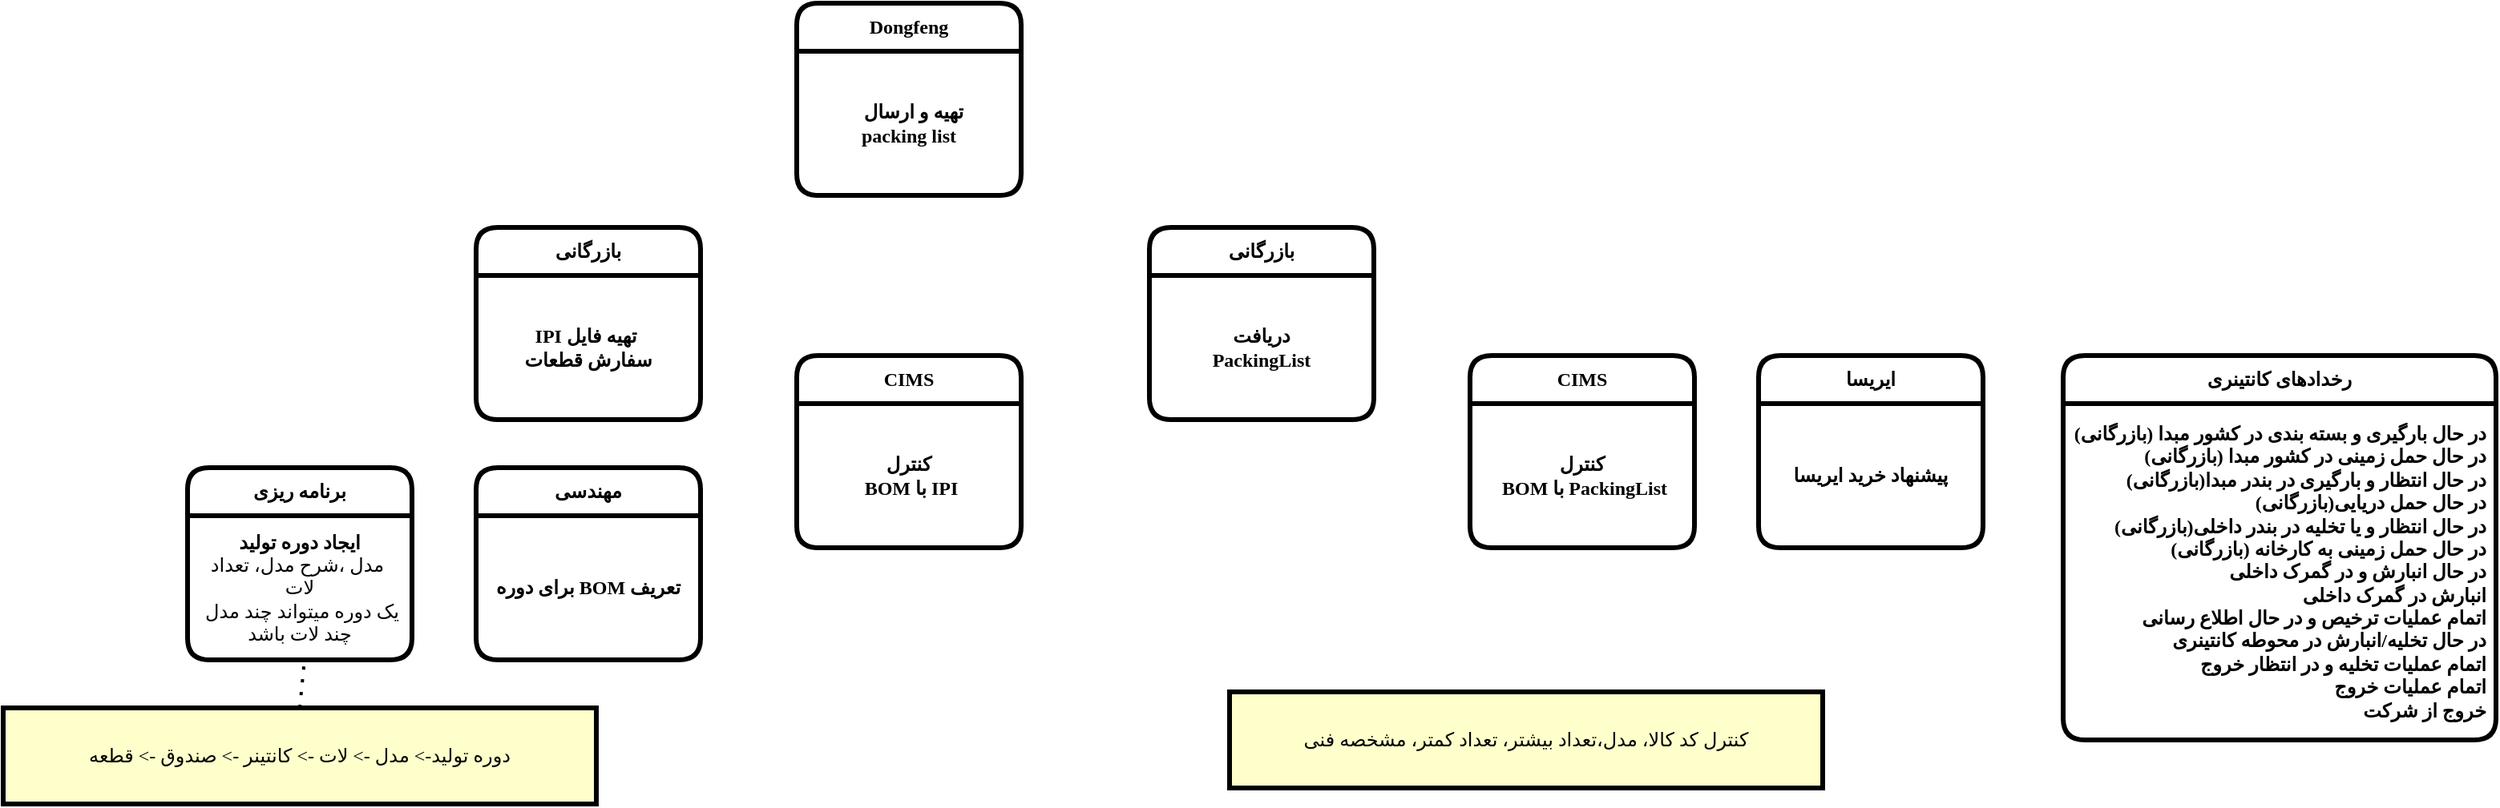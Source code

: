 <mxfile version="24.7.8">
  <diagram name="Page-1" id="c7558073-3199-34d8-9f00-42111426c3f3">
    <mxGraphModel dx="1940" dy="572" grid="1" gridSize="10" guides="1" tooltips="1" connect="1" arrows="1" fold="1" page="1" pageScale="1" pageWidth="826" pageHeight="1169" background="none" math="0" shadow="0">
      <root>
        <mxCell id="0" />
        <mxCell id="1" parent="0" />
        <mxCell id="4" value="‏دوره تولید-&gt; مدل -&gt; لات -&gt; کانتینر -&gt; صندوق -&gt; قطعه" style="whiteSpace=wrap;align=center;verticalAlign=middle;fontStyle=0;strokeWidth=3;fillColor=#FFFFCC;fontFamily=Vazirmatn;fontSource=https%3A%2F%2Ffonts.googleapis.com%2Fcss%3Ffamily%3DVazirmatn;" parent="1" vertex="1">
          <mxGeometry x="-135" y="480" width="370" height="60" as="geometry" />
        </mxCell>
        <mxCell id="ImeqDuy5QfRWBbxiFpZr-104" value="&lt;span style=&quot;font-weight: 700;&quot;&gt;برنامه ریزی&lt;/span&gt;" style="swimlane;fontStyle=0;childLayout=stackLayout;horizontal=1;startSize=30;horizontalStack=0;resizeParent=1;resizeParentMax=0;resizeLast=0;collapsible=1;marginBottom=0;whiteSpace=wrap;html=1;strokeWidth=3;rounded=1;fontFamily=Vazirmatn;fontSource=https%3A%2F%2Ffonts.googleapis.com%2Fcss%3Ffamily%3DVazirmatn;" vertex="1" parent="1">
          <mxGeometry x="-20" y="330" width="140" height="120" as="geometry" />
        </mxCell>
        <mxCell id="ImeqDuy5QfRWBbxiFpZr-105" value="&lt;b&gt;ایجاد دوره تولید&lt;/b&gt;&lt;div&gt;مدل ،شرح مدل، تعداد&amp;nbsp;&lt;/div&gt;&lt;div&gt;&lt;span style=&quot;background-color: initial;&quot;&gt;لات&lt;/span&gt;&lt;br&gt;&lt;/div&gt;&lt;div&gt;&lt;span style=&quot;background-color: initial;&quot;&gt;یک دوره میتواند چند مدل&amp;nbsp; چند لات باشد&lt;/span&gt;&lt;/div&gt;" style="text;strokeColor=none;fillColor=none;align=center;verticalAlign=middle;spacingLeft=4;spacingRight=4;overflow=hidden;points=[[0,0.5],[1,0.5]];portConstraint=eastwest;rotatable=0;whiteSpace=wrap;html=1;strokeWidth=3;rounded=1;fontFamily=Vazirmatn;fontSource=https%3A%2F%2Ffonts.googleapis.com%2Fcss%3Ffamily%3DVazirmatn;" vertex="1" parent="ImeqDuy5QfRWBbxiFpZr-104">
          <mxGeometry y="30" width="140" height="90" as="geometry" />
        </mxCell>
        <mxCell id="ImeqDuy5QfRWBbxiFpZr-108" value="" style="endArrow=none;dashed=1;html=1;dashPattern=1 3;strokeWidth=2;rounded=0;exitX=0.5;exitY=0;exitDx=0;exitDy=0;entryX=0.521;entryY=1;entryDx=0;entryDy=0;entryPerimeter=0;" edge="1" parent="1" source="4" target="ImeqDuy5QfRWBbxiFpZr-105">
          <mxGeometry width="50" height="50" relative="1" as="geometry">
            <mxPoint x="390" y="320" as="sourcePoint" />
            <mxPoint x="440" y="270" as="targetPoint" />
          </mxGeometry>
        </mxCell>
        <mxCell id="ImeqDuy5QfRWBbxiFpZr-109" value="&lt;span style=&quot;font-weight: 700;&quot;&gt;مهندسی&lt;/span&gt;" style="swimlane;fontStyle=0;childLayout=stackLayout;horizontal=1;startSize=30;horizontalStack=0;resizeParent=1;resizeParentMax=0;resizeLast=0;collapsible=1;marginBottom=0;whiteSpace=wrap;html=1;strokeWidth=3;rounded=1;fontFamily=Vazirmatn;fontSource=https%3A%2F%2Ffonts.googleapis.com%2Fcss%3Ffamily%3DVazirmatn;" vertex="1" parent="1">
          <mxGeometry x="160" y="330" width="140" height="120" as="geometry" />
        </mxCell>
        <mxCell id="ImeqDuy5QfRWBbxiFpZr-110" value="&lt;b&gt;‮‏‏تعریف MOB برای دوره&lt;/b&gt;" style="text;strokeColor=none;fillColor=none;align=center;verticalAlign=middle;spacingLeft=4;spacingRight=4;overflow=hidden;points=[[0,0.5],[1,0.5]];portConstraint=eastwest;rotatable=0;whiteSpace=wrap;html=1;strokeWidth=3;rounded=1;fontFamily=Vazirmatn;fontSource=https%3A%2F%2Ffonts.googleapis.com%2Fcss%3Ffamily%3DVazirmatn;" vertex="1" parent="ImeqDuy5QfRWBbxiFpZr-109">
          <mxGeometry y="30" width="140" height="90" as="geometry" />
        </mxCell>
        <mxCell id="ImeqDuy5QfRWBbxiFpZr-111" value="&lt;span style=&quot;font-weight: 700;&quot;&gt;بازرگانی&lt;/span&gt;" style="swimlane;fontStyle=0;childLayout=stackLayout;horizontal=1;startSize=30;horizontalStack=0;resizeParent=1;resizeParentMax=0;resizeLast=0;collapsible=1;marginBottom=0;whiteSpace=wrap;html=1;strokeWidth=3;rounded=1;fontFamily=Vazirmatn;fontSource=https%3A%2F%2Ffonts.googleapis.com%2Fcss%3Ffamily%3DVazirmatn;" vertex="1" parent="1">
          <mxGeometry x="160" y="180" width="140" height="120" as="geometry" />
        </mxCell>
        <mxCell id="ImeqDuy5QfRWBbxiFpZr-112" value="&lt;b&gt;‮&amp;nbsp; تهیه فایل IPI&amp;nbsp;&lt;/b&gt;&lt;div&gt;&lt;b&gt;سفارش قطعات&lt;/b&gt;&lt;/div&gt;" style="text;strokeColor=none;fillColor=none;align=center;verticalAlign=middle;spacingLeft=4;spacingRight=4;overflow=hidden;points=[[0,0.5],[1,0.5]];portConstraint=eastwest;rotatable=0;whiteSpace=wrap;html=1;strokeWidth=3;rounded=1;fontFamily=Vazirmatn;fontSource=https%3A%2F%2Ffonts.googleapis.com%2Fcss%3Ffamily%3DVazirmatn;" vertex="1" parent="ImeqDuy5QfRWBbxiFpZr-111">
          <mxGeometry y="30" width="140" height="90" as="geometry" />
        </mxCell>
        <mxCell id="ImeqDuy5QfRWBbxiFpZr-113" value="&lt;b&gt;CIMS&lt;/b&gt;" style="swimlane;fontStyle=0;childLayout=stackLayout;horizontal=1;startSize=30;horizontalStack=0;resizeParent=1;resizeParentMax=0;resizeLast=0;collapsible=1;marginBottom=0;whiteSpace=wrap;html=1;strokeWidth=3;rounded=1;fontFamily=Vazirmatn;fontSource=https%3A%2F%2Ffonts.googleapis.com%2Fcss%3Ffamily%3DVazirmatn;" vertex="1" parent="1">
          <mxGeometry x="360" y="260" width="140" height="120" as="geometry" />
        </mxCell>
        <mxCell id="ImeqDuy5QfRWBbxiFpZr-114" value="&lt;b&gt;کنترل&lt;/b&gt;&lt;div&gt;&lt;b&gt;&amp;nbsp;BOM با IPI&lt;/b&gt;&lt;/div&gt;" style="text;strokeColor=none;fillColor=none;align=center;verticalAlign=middle;spacingLeft=4;spacingRight=4;overflow=hidden;points=[[0,0.5],[1,0.5]];portConstraint=eastwest;rotatable=0;whiteSpace=wrap;html=1;strokeWidth=3;rounded=1;fontFamily=Vazirmatn;fontSource=https%3A%2F%2Ffonts.googleapis.com%2Fcss%3Ffamily%3DVazirmatn;" vertex="1" parent="ImeqDuy5QfRWBbxiFpZr-113">
          <mxGeometry y="30" width="140" height="90" as="geometry" />
        </mxCell>
        <mxCell id="ImeqDuy5QfRWBbxiFpZr-118" value="&lt;b&gt;Dongfeng&lt;/b&gt;" style="swimlane;fontStyle=0;childLayout=stackLayout;horizontal=1;startSize=30;horizontalStack=0;resizeParent=1;resizeParentMax=0;resizeLast=0;collapsible=1;marginBottom=0;whiteSpace=wrap;html=1;strokeWidth=3;rounded=1;fontFamily=Vazirmatn;fontSource=https%3A%2F%2Ffonts.googleapis.com%2Fcss%3Ffamily%3DVazirmatn;" vertex="1" parent="1">
          <mxGeometry x="360" y="40" width="140" height="120" as="geometry" />
        </mxCell>
        <mxCell id="ImeqDuy5QfRWBbxiFpZr-119" value="&lt;b&gt;&amp;nbsp; تهیه و ارسال&lt;/b&gt;&lt;div&gt;&lt;b&gt;packing list&lt;/b&gt;&lt;/div&gt;" style="text;strokeColor=none;fillColor=none;align=center;verticalAlign=middle;spacingLeft=4;spacingRight=4;overflow=hidden;points=[[0,0.5],[1,0.5]];portConstraint=eastwest;rotatable=0;whiteSpace=wrap;html=1;strokeWidth=3;rounded=1;fontFamily=Vazirmatn;fontSource=https%3A%2F%2Ffonts.googleapis.com%2Fcss%3Ffamily%3DVazirmatn;" vertex="1" parent="ImeqDuy5QfRWBbxiFpZr-118">
          <mxGeometry y="30" width="140" height="90" as="geometry" />
        </mxCell>
        <mxCell id="ImeqDuy5QfRWBbxiFpZr-120" value="&lt;b&gt;بازرگانی&lt;/b&gt;" style="swimlane;fontStyle=0;childLayout=stackLayout;horizontal=1;startSize=30;horizontalStack=0;resizeParent=1;resizeParentMax=0;resizeLast=0;collapsible=1;marginBottom=0;whiteSpace=wrap;html=1;strokeWidth=3;rounded=1;fontFamily=Vazirmatn;fontSource=https%3A%2F%2Ffonts.googleapis.com%2Fcss%3Ffamily%3DVazirmatn;" vertex="1" parent="1">
          <mxGeometry x="580" y="180" width="140" height="120" as="geometry" />
        </mxCell>
        <mxCell id="ImeqDuy5QfRWBbxiFpZr-121" value="&lt;b&gt;دریافت&lt;/b&gt;&lt;div&gt;&lt;b&gt;PackingList&lt;/b&gt;&lt;/div&gt;" style="text;strokeColor=none;fillColor=none;align=center;verticalAlign=middle;spacingLeft=4;spacingRight=4;overflow=hidden;points=[[0,0.5],[1,0.5]];portConstraint=eastwest;rotatable=0;whiteSpace=wrap;html=1;strokeWidth=3;rounded=1;fontFamily=Vazirmatn;fontSource=https%3A%2F%2Ffonts.googleapis.com%2Fcss%3Ffamily%3DVazirmatn;" vertex="1" parent="ImeqDuy5QfRWBbxiFpZr-120">
          <mxGeometry y="30" width="140" height="90" as="geometry" />
        </mxCell>
        <mxCell id="ImeqDuy5QfRWBbxiFpZr-122" value="&lt;b&gt;CIMS&lt;/b&gt;" style="swimlane;fontStyle=0;childLayout=stackLayout;horizontal=1;startSize=30;horizontalStack=0;resizeParent=1;resizeParentMax=0;resizeLast=0;collapsible=1;marginBottom=0;whiteSpace=wrap;html=1;strokeWidth=3;rounded=1;fontFamily=Vazirmatn;fontSource=https%3A%2F%2Ffonts.googleapis.com%2Fcss%3Ffamily%3DVazirmatn;" vertex="1" parent="1">
          <mxGeometry x="780" y="260" width="140" height="120" as="geometry" />
        </mxCell>
        <mxCell id="ImeqDuy5QfRWBbxiFpZr-123" value="&lt;b&gt;کنترل&lt;/b&gt;&lt;div&gt;&lt;b&gt;&amp;nbsp;BOM با PackingList&lt;/b&gt;&lt;/div&gt;" style="text;strokeColor=none;fillColor=none;align=center;verticalAlign=middle;spacingLeft=4;spacingRight=4;overflow=hidden;points=[[0,0.5],[1,0.5]];portConstraint=eastwest;rotatable=0;whiteSpace=wrap;html=1;strokeWidth=3;rounded=1;fontFamily=Vazirmatn;fontSource=https%3A%2F%2Ffonts.googleapis.com%2Fcss%3Ffamily%3DVazirmatn;" vertex="1" parent="ImeqDuy5QfRWBbxiFpZr-122">
          <mxGeometry y="30" width="140" height="90" as="geometry" />
        </mxCell>
        <mxCell id="ImeqDuy5QfRWBbxiFpZr-124" value="کنترل کد کالا، مدل،تعداد بیشتر، تعداد کمتر، مشخصه فنی" style="whiteSpace=wrap;align=center;verticalAlign=middle;fontStyle=0;strokeWidth=3;fillColor=#FFFFCC;fontFamily=Vazirmatn;fontSource=https%3A%2F%2Ffonts.googleapis.com%2Fcss%3Ffamily%3DVazirmatn;" vertex="1" parent="1">
          <mxGeometry x="630" y="470" width="370" height="60" as="geometry" />
        </mxCell>
        <mxCell id="ImeqDuy5QfRWBbxiFpZr-125" value="&lt;b&gt;ایریسا&lt;/b&gt;" style="swimlane;fontStyle=0;childLayout=stackLayout;horizontal=1;startSize=30;horizontalStack=0;resizeParent=1;resizeParentMax=0;resizeLast=0;collapsible=1;marginBottom=0;whiteSpace=wrap;html=1;strokeWidth=3;rounded=1;fontFamily=Vazirmatn;fontSource=https%3A%2F%2Ffonts.googleapis.com%2Fcss%3Ffamily%3DVazirmatn;" vertex="1" parent="1">
          <mxGeometry x="960" y="260" width="140" height="120" as="geometry" />
        </mxCell>
        <mxCell id="ImeqDuy5QfRWBbxiFpZr-126" value="&lt;b&gt;پیشنهاد خرید ایریسا&lt;/b&gt;" style="text;strokeColor=none;fillColor=none;align=center;verticalAlign=middle;spacingLeft=4;spacingRight=4;overflow=hidden;points=[[0,0.5],[1,0.5]];portConstraint=eastwest;rotatable=0;whiteSpace=wrap;html=1;strokeWidth=3;rounded=1;fontFamily=Vazirmatn;fontSource=https%3A%2F%2Ffonts.googleapis.com%2Fcss%3Ffamily%3DVazirmatn;" vertex="1" parent="ImeqDuy5QfRWBbxiFpZr-125">
          <mxGeometry y="30" width="140" height="90" as="geometry" />
        </mxCell>
        <mxCell id="ImeqDuy5QfRWBbxiFpZr-127" value="&lt;b&gt;رخدادهای کانتینری&lt;/b&gt;" style="swimlane;fontStyle=0;childLayout=stackLayout;horizontal=1;startSize=30;horizontalStack=0;resizeParent=1;resizeParentMax=0;resizeLast=0;collapsible=1;marginBottom=0;whiteSpace=wrap;html=1;strokeWidth=3;rounded=1;fontFamily=Vazirmatn;fontSource=https%3A%2F%2Ffonts.googleapis.com%2Fcss%3Ffamily%3DVazirmatn;" vertex="1" parent="1">
          <mxGeometry x="1150" y="260" width="270" height="240" as="geometry" />
        </mxCell>
        <mxCell id="ImeqDuy5QfRWBbxiFpZr-128" value="&lt;b&gt;در حال بارگیری و بسته بندی در کشور مبدا (بازرگانی)&lt;/b&gt;&lt;div&gt;&lt;b&gt;در حال حمل زمینی در کشور مبدا (بازرگانی)&lt;/b&gt;&lt;/div&gt;&lt;div&gt;&lt;b&gt;در حال انتظار و بارگیری در بندر مبدا(بازرگانی)&lt;/b&gt;&lt;/div&gt;&lt;div&gt;&lt;b&gt;در حال حمل دریایی(بازرگانی)&lt;/b&gt;&lt;/div&gt;&lt;div&gt;&lt;b&gt;در حال انتظار و یا تخلیه در بندر داخلی(بازرگانی)&lt;/b&gt;&lt;/div&gt;&lt;div&gt;&lt;b&gt;در حال حمل زمینی به کارخانه (بازرگانی)&lt;/b&gt;&lt;/div&gt;&lt;div&gt;&lt;b&gt;در حال انبارش و در گمرک داخلی&lt;/b&gt;&lt;/div&gt;&lt;div&gt;&lt;b&gt;انبارش در گمرک داخلی&lt;/b&gt;&lt;/div&gt;&lt;div&gt;&lt;b&gt;اتمام عملیات ترخیص و در حال اطلاع رسانی&lt;/b&gt;&lt;/div&gt;&lt;div&gt;&lt;b&gt;در حال تخلیه/انبارش در محوطه کانتینری&lt;/b&gt;&lt;/div&gt;&lt;div&gt;&lt;b&gt;اتمام عملیات تخلیه و در انتظار خروج&lt;/b&gt;&lt;/div&gt;&lt;div&gt;&lt;b&gt;اتمام عملیات خروج&lt;/b&gt;&lt;/div&gt;&lt;div&gt;&lt;b&gt;خروج از شرکت&lt;/b&gt;&lt;/div&gt;" style="text;strokeColor=none;fillColor=none;align=right;verticalAlign=middle;spacingLeft=4;spacingRight=4;overflow=hidden;points=[[0,0.5],[1,0.5]];portConstraint=eastwest;rotatable=0;whiteSpace=wrap;html=1;strokeWidth=3;rounded=1;fontFamily=Vazirmatn;fontSource=https%3A%2F%2Ffonts.googleapis.com%2Fcss%3Ffamily%3DVazirmatn;" vertex="1" parent="ImeqDuy5QfRWBbxiFpZr-127">
          <mxGeometry y="30" width="270" height="210" as="geometry" />
        </mxCell>
      </root>
    </mxGraphModel>
  </diagram>
</mxfile>
